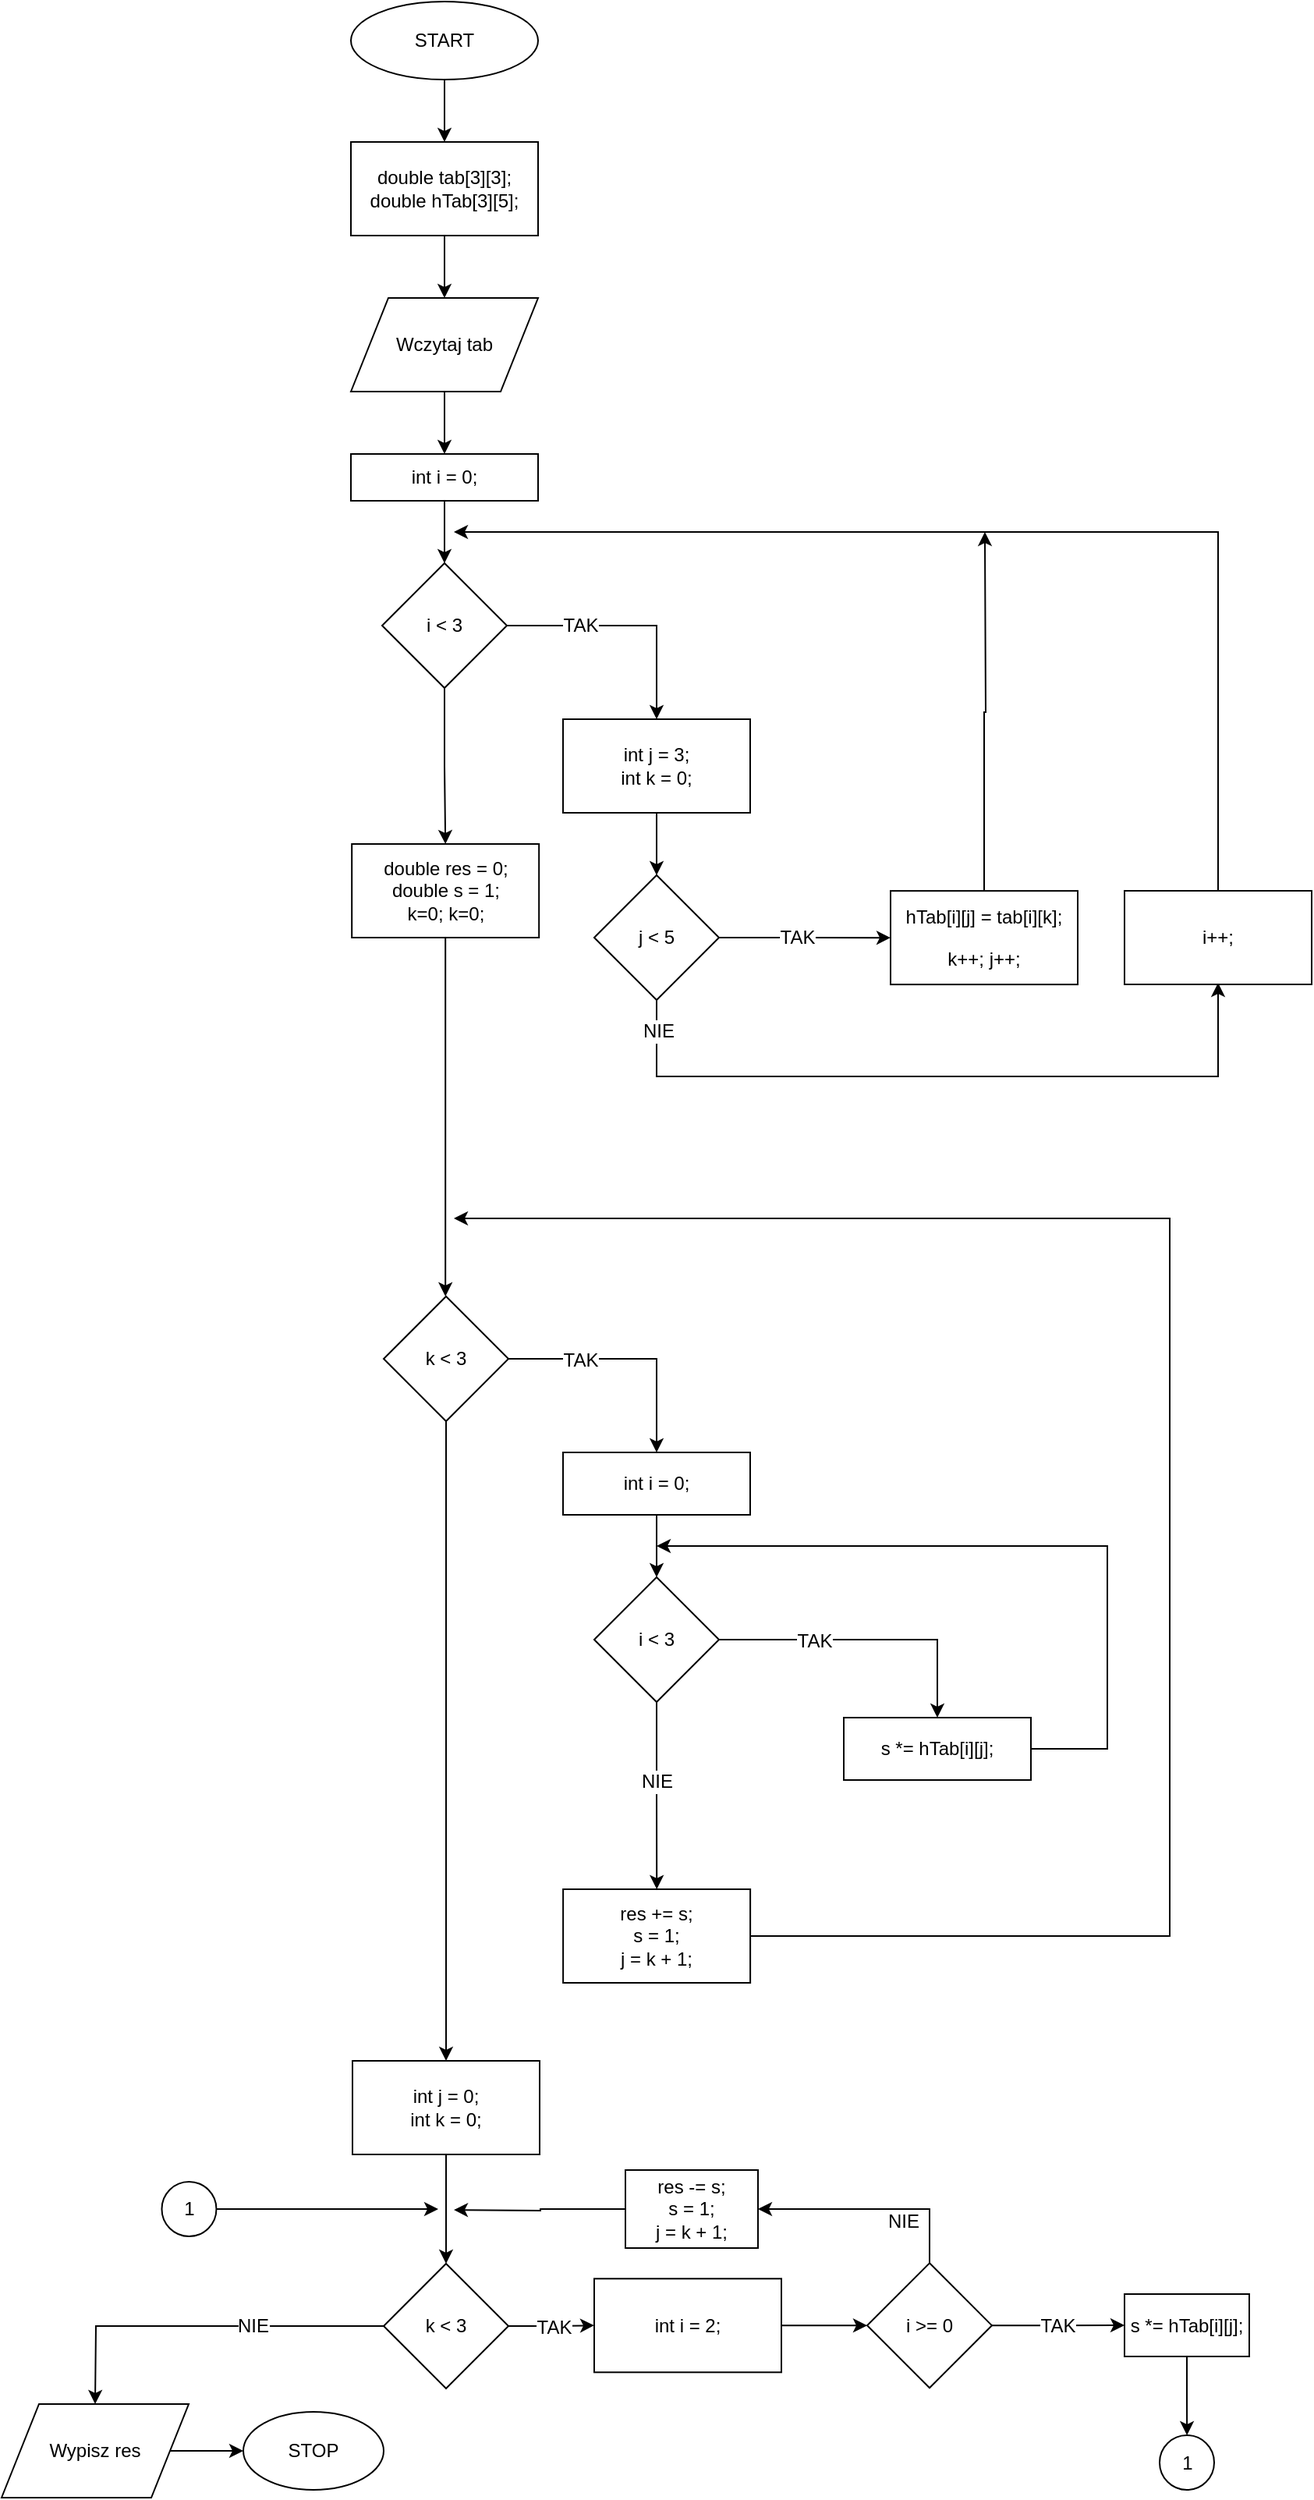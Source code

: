 <mxfile version="10.6.0" type="device"><diagram id="gubGEXN5Bh_q0RjRsFwp" name="Page-1"><mxGraphModel dx="1205" dy="1505" grid="1" gridSize="10" guides="1" tooltips="1" connect="1" arrows="1" fold="1" page="1" pageScale="1" pageWidth="1169" pageHeight="1654" math="0" shadow="0"><root><mxCell id="0"/><mxCell id="1" parent="0"/><mxCell id="xKkxTOM2pHHfxImgXEe_-3" style="edgeStyle=orthogonalEdgeStyle;rounded=0;orthogonalLoop=1;jettySize=auto;html=1;exitX=0.5;exitY=1;exitDx=0;exitDy=0;entryX=0.5;entryY=0;entryDx=0;entryDy=0;" edge="1" parent="1" source="xKkxTOM2pHHfxImgXEe_-1" target="xKkxTOM2pHHfxImgXEe_-2"><mxGeometry relative="1" as="geometry"/></mxCell><mxCell id="xKkxTOM2pHHfxImgXEe_-1" value="START" style="ellipse;whiteSpace=wrap;html=1;" vertex="1" parent="1"><mxGeometry x="524" y="20" width="120" height="50" as="geometry"/></mxCell><mxCell id="xKkxTOM2pHHfxImgXEe_-5" style="edgeStyle=orthogonalEdgeStyle;rounded=0;orthogonalLoop=1;jettySize=auto;html=1;exitX=0.5;exitY=1;exitDx=0;exitDy=0;entryX=0.5;entryY=0;entryDx=0;entryDy=0;" edge="1" parent="1" source="xKkxTOM2pHHfxImgXEe_-2"><mxGeometry relative="1" as="geometry"><mxPoint x="584" y="210" as="targetPoint"/></mxGeometry></mxCell><mxCell id="xKkxTOM2pHHfxImgXEe_-2" value="double tab[3][3];&lt;br&gt;double hTab[3][5];&lt;br&gt;" style="rounded=0;whiteSpace=wrap;html=1;" vertex="1" parent="1"><mxGeometry x="524" y="110" width="120" height="60" as="geometry"/></mxCell><mxCell id="xKkxTOM2pHHfxImgXEe_-8" style="edgeStyle=orthogonalEdgeStyle;rounded=0;orthogonalLoop=1;jettySize=auto;html=1;exitX=0.5;exitY=1;exitDx=0;exitDy=0;entryX=0.5;entryY=0;entryDx=0;entryDy=0;" edge="1" parent="1" source="xKkxTOM2pHHfxImgXEe_-6" target="xKkxTOM2pHHfxImgXEe_-7"><mxGeometry relative="1" as="geometry"/></mxCell><mxCell id="xKkxTOM2pHHfxImgXEe_-6" value="Wczytaj tab" style="shape=parallelogram;perimeter=parallelogramPerimeter;whiteSpace=wrap;html=1;" vertex="1" parent="1"><mxGeometry x="524" y="210" width="120" height="60" as="geometry"/></mxCell><mxCell id="xKkxTOM2pHHfxImgXEe_-10" style="edgeStyle=orthogonalEdgeStyle;rounded=0;orthogonalLoop=1;jettySize=auto;html=1;exitX=0.5;exitY=1;exitDx=0;exitDy=0;entryX=0.5;entryY=0;entryDx=0;entryDy=0;" edge="1" parent="1" source="xKkxTOM2pHHfxImgXEe_-7" target="xKkxTOM2pHHfxImgXEe_-9"><mxGeometry relative="1" as="geometry"/></mxCell><mxCell id="xKkxTOM2pHHfxImgXEe_-7" value="int i = 0;" style="rounded=0;whiteSpace=wrap;html=1;" vertex="1" parent="1"><mxGeometry x="524" y="310" width="120" height="30" as="geometry"/></mxCell><mxCell id="xKkxTOM2pHHfxImgXEe_-12" style="edgeStyle=orthogonalEdgeStyle;rounded=0;orthogonalLoop=1;jettySize=auto;html=1;exitX=1;exitY=0.5;exitDx=0;exitDy=0;" edge="1" parent="1" source="xKkxTOM2pHHfxImgXEe_-9" target="xKkxTOM2pHHfxImgXEe_-11"><mxGeometry relative="1" as="geometry"/></mxCell><mxCell id="xKkxTOM2pHHfxImgXEe_-13" value="TAK" style="text;html=1;resizable=0;points=[];align=center;verticalAlign=middle;labelBackgroundColor=#ffffff;" vertex="1" connectable="0" parent="xKkxTOM2pHHfxImgXEe_-12"><mxGeometry x="-0.52" y="2" relative="1" as="geometry"><mxPoint x="9" y="2" as="offset"/></mxGeometry></mxCell><mxCell id="xKkxTOM2pHHfxImgXEe_-26" style="edgeStyle=orthogonalEdgeStyle;rounded=0;orthogonalLoop=1;jettySize=auto;html=1;exitX=0.5;exitY=1;exitDx=0;exitDy=0;" edge="1" parent="1" source="xKkxTOM2pHHfxImgXEe_-9" target="xKkxTOM2pHHfxImgXEe_-27"><mxGeometry relative="1" as="geometry"><mxPoint x="584.588" y="590" as="targetPoint"/></mxGeometry></mxCell><mxCell id="xKkxTOM2pHHfxImgXEe_-9" value="i &amp;lt; 3" style="rhombus;whiteSpace=wrap;html=1;" vertex="1" parent="1"><mxGeometry x="544" y="380" width="80" height="80" as="geometry"/></mxCell><mxCell id="xKkxTOM2pHHfxImgXEe_-15" style="edgeStyle=orthogonalEdgeStyle;rounded=0;orthogonalLoop=1;jettySize=auto;html=1;exitX=0.5;exitY=1;exitDx=0;exitDy=0;" edge="1" parent="1" source="xKkxTOM2pHHfxImgXEe_-11" target="xKkxTOM2pHHfxImgXEe_-14"><mxGeometry relative="1" as="geometry"/></mxCell><mxCell id="xKkxTOM2pHHfxImgXEe_-11" value="int j = 3;&lt;br&gt;int k = 0;&lt;br&gt;" style="rounded=0;whiteSpace=wrap;html=1;" vertex="1" parent="1"><mxGeometry x="660" y="480" width="120" height="60" as="geometry"/></mxCell><mxCell id="xKkxTOM2pHHfxImgXEe_-16" style="edgeStyle=orthogonalEdgeStyle;rounded=0;orthogonalLoop=1;jettySize=auto;html=1;exitX=0.5;exitY=1;exitDx=0;exitDy=0;" edge="1" parent="1" source="xKkxTOM2pHHfxImgXEe_-14"><mxGeometry relative="1" as="geometry"><mxPoint x="1080" y="649" as="targetPoint"/><Array as="points"><mxPoint x="720" y="709"/><mxPoint x="1080" y="709"/><mxPoint x="1080" y="660"/></Array></mxGeometry></mxCell><mxCell id="xKkxTOM2pHHfxImgXEe_-24" value="NIE" style="text;html=1;resizable=0;points=[];align=center;verticalAlign=middle;labelBackgroundColor=#ffffff;" vertex="1" connectable="0" parent="xKkxTOM2pHHfxImgXEe_-16"><mxGeometry x="-0.789" y="18" relative="1" as="geometry"><mxPoint y="-11.5" as="offset"/></mxGeometry></mxCell><mxCell id="xKkxTOM2pHHfxImgXEe_-18" style="edgeStyle=orthogonalEdgeStyle;rounded=0;orthogonalLoop=1;jettySize=auto;html=1;exitX=1;exitY=0.5;exitDx=0;exitDy=0;" edge="1" parent="1" source="xKkxTOM2pHHfxImgXEe_-14" target="xKkxTOM2pHHfxImgXEe_-19"><mxGeometry relative="1" as="geometry"><mxPoint x="910" y="620.059" as="targetPoint"/></mxGeometry></mxCell><mxCell id="xKkxTOM2pHHfxImgXEe_-25" value="TAK" style="text;html=1;resizable=0;points=[];align=center;verticalAlign=middle;labelBackgroundColor=#ffffff;" vertex="1" connectable="0" parent="xKkxTOM2pHHfxImgXEe_-18"><mxGeometry x="-0.325" y="-2" relative="1" as="geometry"><mxPoint x="12.5" y="-2" as="offset"/></mxGeometry></mxCell><mxCell id="xKkxTOM2pHHfxImgXEe_-14" value="j &amp;lt; 5" style="rhombus;whiteSpace=wrap;html=1;" vertex="1" parent="1"><mxGeometry x="680" y="580" width="80" height="80" as="geometry"/></mxCell><mxCell id="xKkxTOM2pHHfxImgXEe_-20" style="edgeStyle=orthogonalEdgeStyle;rounded=0;orthogonalLoop=1;jettySize=auto;html=1;exitX=0.5;exitY=0;exitDx=0;exitDy=0;" edge="1" parent="1" source="xKkxTOM2pHHfxImgXEe_-19"><mxGeometry relative="1" as="geometry"><mxPoint x="930.471" y="360" as="targetPoint"/></mxGeometry></mxCell><mxCell id="xKkxTOM2pHHfxImgXEe_-19" value="&lt;pre&gt;&lt;font face=&quot;Helvetica&quot;&gt;hTab[i][j] = tab[i][k]&lt;span&gt;;&lt;/span&gt;&lt;/font&gt;&lt;/pre&gt;&lt;pre&gt;&lt;font face=&quot;Helvetica&quot;&gt;&lt;span&gt;k++; j++;&lt;/span&gt;&lt;/font&gt;&lt;/pre&gt;" style="rounded=0;whiteSpace=wrap;html=1;" vertex="1" parent="1"><mxGeometry x="870" y="590.059" width="120" height="60" as="geometry"/></mxCell><mxCell id="xKkxTOM2pHHfxImgXEe_-23" style="edgeStyle=orthogonalEdgeStyle;rounded=0;orthogonalLoop=1;jettySize=auto;html=1;exitX=0.5;exitY=0;exitDx=0;exitDy=0;" edge="1" parent="1" source="xKkxTOM2pHHfxImgXEe_-21"><mxGeometry relative="1" as="geometry"><mxPoint x="590" y="360" as="targetPoint"/><Array as="points"><mxPoint x="1080" y="360"/></Array></mxGeometry></mxCell><mxCell id="xKkxTOM2pHHfxImgXEe_-21" value="i++;" style="rounded=0;whiteSpace=wrap;html=1;" vertex="1" parent="1"><mxGeometry x="1020" y="590" width="120" height="60" as="geometry"/></mxCell><mxCell id="xKkxTOM2pHHfxImgXEe_-28" style="edgeStyle=orthogonalEdgeStyle;rounded=0;orthogonalLoop=1;jettySize=auto;html=1;exitX=0.5;exitY=1;exitDx=0;exitDy=0;" edge="1" parent="1" source="xKkxTOM2pHHfxImgXEe_-27"><mxGeometry relative="1" as="geometry"><mxPoint x="584.588" y="850" as="targetPoint"/></mxGeometry></mxCell><mxCell id="xKkxTOM2pHHfxImgXEe_-27" value="double res = 0;&lt;br&gt;double s = 1;&lt;br&gt;k=0; k=0;&lt;br&gt;" style="rounded=0;whiteSpace=wrap;html=1;" vertex="1" parent="1"><mxGeometry x="524.588" y="560" width="120" height="60" as="geometry"/></mxCell><mxCell id="xKkxTOM2pHHfxImgXEe_-31" style="edgeStyle=orthogonalEdgeStyle;rounded=0;orthogonalLoop=1;jettySize=auto;html=1;exitX=1;exitY=0.5;exitDx=0;exitDy=0;entryX=0.5;entryY=0;entryDx=0;entryDy=0;" edge="1" parent="1" source="xKkxTOM2pHHfxImgXEe_-29" target="xKkxTOM2pHHfxImgXEe_-32"><mxGeometry relative="1" as="geometry"><mxPoint x="720.059" y="980.235" as="targetPoint"/></mxGeometry></mxCell><mxCell id="xKkxTOM2pHHfxImgXEe_-40" value="TAK" style="text;html=1;resizable=0;points=[];align=center;verticalAlign=middle;labelBackgroundColor=#ffffff;" vertex="1" connectable="0" parent="xKkxTOM2pHHfxImgXEe_-31"><mxGeometry x="-0.633" y="-3" relative="1" as="geometry"><mxPoint x="17" y="-2.5" as="offset"/></mxGeometry></mxCell><mxCell id="xKkxTOM2pHHfxImgXEe_-46" style="edgeStyle=orthogonalEdgeStyle;rounded=0;orthogonalLoop=1;jettySize=auto;html=1;exitX=0.5;exitY=1;exitDx=0;exitDy=0;" edge="1" parent="1" source="xKkxTOM2pHHfxImgXEe_-29" target="xKkxTOM2pHHfxImgXEe_-47"><mxGeometry relative="1" as="geometry"><mxPoint x="585" y="1330" as="targetPoint"/></mxGeometry></mxCell><mxCell id="xKkxTOM2pHHfxImgXEe_-29" value="k &amp;lt; 3" style="rhombus;whiteSpace=wrap;html=1;" vertex="1" parent="1"><mxGeometry x="545" y="850" width="80" height="80" as="geometry"/></mxCell><mxCell id="xKkxTOM2pHHfxImgXEe_-34" style="edgeStyle=orthogonalEdgeStyle;rounded=0;orthogonalLoop=1;jettySize=auto;html=1;exitX=0.5;exitY=1;exitDx=0;exitDy=0;entryX=0.5;entryY=0;entryDx=0;entryDy=0;" edge="1" parent="1" source="xKkxTOM2pHHfxImgXEe_-32" target="xKkxTOM2pHHfxImgXEe_-33"><mxGeometry relative="1" as="geometry"/></mxCell><mxCell id="xKkxTOM2pHHfxImgXEe_-32" value="int i = 0;" style="rounded=0;whiteSpace=wrap;html=1;" vertex="1" parent="1"><mxGeometry x="660" y="950" width="120" height="40" as="geometry"/></mxCell><mxCell id="xKkxTOM2pHHfxImgXEe_-37" style="edgeStyle=orthogonalEdgeStyle;rounded=0;orthogonalLoop=1;jettySize=auto;html=1;exitX=1;exitY=0.5;exitDx=0;exitDy=0;entryX=0.5;entryY=0;entryDx=0;entryDy=0;" edge="1" parent="1" source="xKkxTOM2pHHfxImgXEe_-33" target="xKkxTOM2pHHfxImgXEe_-36"><mxGeometry relative="1" as="geometry"/></mxCell><mxCell id="xKkxTOM2pHHfxImgXEe_-39" value="TAK" style="text;html=1;resizable=0;points=[];align=center;verticalAlign=middle;labelBackgroundColor=#ffffff;" vertex="1" connectable="0" parent="xKkxTOM2pHHfxImgXEe_-37"><mxGeometry x="-0.565" y="4" relative="1" as="geometry"><mxPoint x="19" y="4.5" as="offset"/></mxGeometry></mxCell><mxCell id="xKkxTOM2pHHfxImgXEe_-42" style="edgeStyle=orthogonalEdgeStyle;rounded=0;orthogonalLoop=1;jettySize=auto;html=1;exitX=0.5;exitY=1;exitDx=0;exitDy=0;" edge="1" parent="1" source="xKkxTOM2pHHfxImgXEe_-33" target="xKkxTOM2pHHfxImgXEe_-43"><mxGeometry relative="1" as="geometry"><mxPoint x="720.059" y="1260" as="targetPoint"/></mxGeometry></mxCell><mxCell id="xKkxTOM2pHHfxImgXEe_-44" value="NIE" style="text;html=1;resizable=0;points=[];align=center;verticalAlign=middle;labelBackgroundColor=#ffffff;" vertex="1" connectable="0" parent="xKkxTOM2pHHfxImgXEe_-42"><mxGeometry x="-0.308" y="1" relative="1" as="geometry"><mxPoint x="-1" y="9" as="offset"/></mxGeometry></mxCell><mxCell id="xKkxTOM2pHHfxImgXEe_-33" value="i &amp;lt; 3" style="rhombus;whiteSpace=wrap;html=1;" vertex="1" parent="1"><mxGeometry x="680" y="1030" width="80" height="80" as="geometry"/></mxCell><mxCell id="xKkxTOM2pHHfxImgXEe_-38" style="edgeStyle=orthogonalEdgeStyle;rounded=0;orthogonalLoop=1;jettySize=auto;html=1;exitX=1;exitY=0.5;exitDx=0;exitDy=0;" edge="1" parent="1" source="xKkxTOM2pHHfxImgXEe_-36"><mxGeometry relative="1" as="geometry"><mxPoint x="720" y="1010" as="targetPoint"/><Array as="points"><mxPoint x="1009" y="1140"/><mxPoint x="1009" y="1010"/></Array></mxGeometry></mxCell><mxCell id="xKkxTOM2pHHfxImgXEe_-36" value="s *= hTab[i][j];" style="rounded=0;whiteSpace=wrap;html=1;" vertex="1" parent="1"><mxGeometry x="840" y="1120" width="120" height="40" as="geometry"/></mxCell><mxCell id="xKkxTOM2pHHfxImgXEe_-45" style="edgeStyle=orthogonalEdgeStyle;rounded=0;orthogonalLoop=1;jettySize=auto;html=1;exitX=1;exitY=0.5;exitDx=0;exitDy=0;" edge="1" parent="1" source="xKkxTOM2pHHfxImgXEe_-43"><mxGeometry relative="1" as="geometry"><mxPoint x="590" y="800" as="targetPoint"/><Array as="points"><mxPoint x="1049" y="1260"/><mxPoint x="1049" y="800"/></Array></mxGeometry></mxCell><mxCell id="xKkxTOM2pHHfxImgXEe_-43" value="res += s;&lt;br&gt;s = 1;&lt;br&gt;j = k + 1;&lt;br&gt;" style="rounded=0;whiteSpace=wrap;html=1;" vertex="1" parent="1"><mxGeometry x="660.059" y="1230" width="120" height="60" as="geometry"/></mxCell><mxCell id="xKkxTOM2pHHfxImgXEe_-49" style="edgeStyle=orthogonalEdgeStyle;rounded=0;orthogonalLoop=1;jettySize=auto;html=1;exitX=0.5;exitY=1;exitDx=0;exitDy=0;entryX=0.5;entryY=0;entryDx=0;entryDy=0;" edge="1" parent="1" source="xKkxTOM2pHHfxImgXEe_-47" target="xKkxTOM2pHHfxImgXEe_-48"><mxGeometry relative="1" as="geometry"/></mxCell><mxCell id="xKkxTOM2pHHfxImgXEe_-47" value="int j = 0;&lt;br&gt;int k = 0;&lt;br&gt;" style="rounded=0;whiteSpace=wrap;html=1;" vertex="1" parent="1"><mxGeometry x="525" y="1340" width="120" height="60" as="geometry"/></mxCell><mxCell id="xKkxTOM2pHHfxImgXEe_-50" style="edgeStyle=orthogonalEdgeStyle;rounded=0;orthogonalLoop=1;jettySize=auto;html=1;exitX=1;exitY=0.5;exitDx=0;exitDy=0;" edge="1" parent="1" source="xKkxTOM2pHHfxImgXEe_-48" target="xKkxTOM2pHHfxImgXEe_-51"><mxGeometry relative="1" as="geometry"><mxPoint x="740" y="1509.647" as="targetPoint"/></mxGeometry></mxCell><mxCell id="xKkxTOM2pHHfxImgXEe_-58" style="edgeStyle=orthogonalEdgeStyle;rounded=0;orthogonalLoop=1;jettySize=auto;html=1;exitX=0;exitY=0.5;exitDx=0;exitDy=0;" edge="1" parent="1" source="xKkxTOM2pHHfxImgXEe_-48"><mxGeometry relative="1" as="geometry"><mxPoint x="360" y="1560" as="targetPoint"/></mxGeometry></mxCell><mxCell id="xKkxTOM2pHHfxImgXEe_-61" value="TAK" style="text;html=1;resizable=0;points=[];align=center;verticalAlign=middle;labelBackgroundColor=#ffffff;" vertex="1" connectable="0" parent="xKkxTOM2pHHfxImgXEe_-58"><mxGeometry x="0.027" y="-1" relative="1" as="geometry"><mxPoint x="229" y="1.5" as="offset"/></mxGeometry></mxCell><mxCell id="xKkxTOM2pHHfxImgXEe_-62" value="NIE" style="text;html=1;resizable=0;points=[];align=center;verticalAlign=middle;labelBackgroundColor=#ffffff;" vertex="1" connectable="0" parent="xKkxTOM2pHHfxImgXEe_-58"><mxGeometry x="-0.013" y="-3" relative="1" as="geometry"><mxPoint x="31.5" y="3" as="offset"/></mxGeometry></mxCell><mxCell id="xKkxTOM2pHHfxImgXEe_-48" value="k &amp;lt; 3" style="rhombus;whiteSpace=wrap;html=1;" vertex="1" parent="1"><mxGeometry x="545" y="1470" width="80" height="80" as="geometry"/></mxCell><mxCell id="xKkxTOM2pHHfxImgXEe_-52" style="edgeStyle=orthogonalEdgeStyle;rounded=0;orthogonalLoop=1;jettySize=auto;html=1;exitX=1;exitY=0.5;exitDx=0;exitDy=0;" edge="1" parent="1" source="xKkxTOM2pHHfxImgXEe_-51" target="xKkxTOM2pHHfxImgXEe_-53"><mxGeometry relative="1" as="geometry"><mxPoint x="880" y="1509.647" as="targetPoint"/></mxGeometry></mxCell><mxCell id="xKkxTOM2pHHfxImgXEe_-51" value="int i = 2;" style="rounded=0;whiteSpace=wrap;html=1;" vertex="1" parent="1"><mxGeometry x="680" y="1479.647" width="120" height="60" as="geometry"/></mxCell><mxCell id="xKkxTOM2pHHfxImgXEe_-54" style="edgeStyle=orthogonalEdgeStyle;rounded=0;orthogonalLoop=1;jettySize=auto;html=1;exitX=0.5;exitY=0;exitDx=0;exitDy=0;entryX=1;entryY=0.5;entryDx=0;entryDy=0;" edge="1" parent="1" source="xKkxTOM2pHHfxImgXEe_-53" target="xKkxTOM2pHHfxImgXEe_-55"><mxGeometry relative="1" as="geometry"><mxPoint x="750" y="1430" as="targetPoint"/></mxGeometry></mxCell><mxCell id="xKkxTOM2pHHfxImgXEe_-67" value="NIE" style="text;html=1;resizable=0;points=[];align=center;verticalAlign=middle;labelBackgroundColor=#ffffff;" vertex="1" connectable="0" parent="xKkxTOM2pHHfxImgXEe_-54"><mxGeometry x="-0.528" y="17" relative="1" as="geometry"><mxPoint x="-0.5" y="7.5" as="offset"/></mxGeometry></mxCell><mxCell id="xKkxTOM2pHHfxImgXEe_-69" style="edgeStyle=orthogonalEdgeStyle;rounded=0;orthogonalLoop=1;jettySize=auto;html=1;exitX=1;exitY=0.5;exitDx=0;exitDy=0;" edge="1" parent="1" source="xKkxTOM2pHHfxImgXEe_-53" target="xKkxTOM2pHHfxImgXEe_-71"><mxGeometry relative="1" as="geometry"><mxPoint x="1050" y="1510" as="targetPoint"/></mxGeometry></mxCell><mxCell id="xKkxTOM2pHHfxImgXEe_-70" value="TAK" style="text;html=1;resizable=0;points=[];align=center;verticalAlign=middle;labelBackgroundColor=#ffffff;" vertex="1" connectable="0" parent="xKkxTOM2pHHfxImgXEe_-69"><mxGeometry x="-0.752" relative="1" as="geometry"><mxPoint x="31" as="offset"/></mxGeometry></mxCell><mxCell id="xKkxTOM2pHHfxImgXEe_-53" value="i &amp;gt;= 0" style="rhombus;whiteSpace=wrap;html=1;" vertex="1" parent="1"><mxGeometry x="855" y="1469.647" width="80" height="80" as="geometry"/></mxCell><mxCell id="xKkxTOM2pHHfxImgXEe_-57" style="edgeStyle=orthogonalEdgeStyle;rounded=0;orthogonalLoop=1;jettySize=auto;html=1;exitX=0;exitY=0.5;exitDx=0;exitDy=0;" edge="1" parent="1" source="xKkxTOM2pHHfxImgXEe_-55"><mxGeometry relative="1" as="geometry"><mxPoint x="590" y="1435.529" as="targetPoint"/></mxGeometry></mxCell><mxCell id="xKkxTOM2pHHfxImgXEe_-55" value="res -= s;&lt;br&gt;s = 1;&lt;br&gt;j = k + 1;&lt;br&gt;" style="rounded=0;whiteSpace=wrap;html=1;" vertex="1" parent="1"><mxGeometry x="700" y="1410" width="85" height="50" as="geometry"/></mxCell><mxCell id="xKkxTOM2pHHfxImgXEe_-64" style="edgeStyle=orthogonalEdgeStyle;rounded=0;orthogonalLoop=1;jettySize=auto;html=1;exitX=1;exitY=0.5;exitDx=0;exitDy=0;" edge="1" parent="1" source="xKkxTOM2pHHfxImgXEe_-63" target="xKkxTOM2pHHfxImgXEe_-65"><mxGeometry relative="1" as="geometry"><mxPoint x="490" y="1589.647" as="targetPoint"/></mxGeometry></mxCell><mxCell id="xKkxTOM2pHHfxImgXEe_-63" value="Wypisz res" style="shape=parallelogram;perimeter=parallelogramPerimeter;whiteSpace=wrap;html=1;" vertex="1" parent="1"><mxGeometry x="300" y="1560" width="120" height="60" as="geometry"/></mxCell><mxCell id="xKkxTOM2pHHfxImgXEe_-65" value="STOP" style="ellipse;whiteSpace=wrap;html=1;" vertex="1" parent="1"><mxGeometry x="455" y="1565" width="90" height="50" as="geometry"/></mxCell><mxCell id="xKkxTOM2pHHfxImgXEe_-72" style="edgeStyle=orthogonalEdgeStyle;rounded=0;orthogonalLoop=1;jettySize=auto;html=1;exitX=0.5;exitY=1;exitDx=0;exitDy=0;" edge="1" parent="1" source="xKkxTOM2pHHfxImgXEe_-71"><mxGeometry relative="1" as="geometry"><mxPoint x="1060.059" y="1580" as="targetPoint"/></mxGeometry></mxCell><mxCell id="xKkxTOM2pHHfxImgXEe_-71" value="s *= hTab[i][j];" style="rounded=0;whiteSpace=wrap;html=1;" vertex="1" parent="1"><mxGeometry x="1020" y="1489.5" width="80" height="40" as="geometry"/></mxCell><mxCell id="xKkxTOM2pHHfxImgXEe_-73" value="1&lt;br&gt;" style="ellipse;whiteSpace=wrap;html=1;aspect=fixed;" vertex="1" parent="1"><mxGeometry x="1042.5" y="1580" width="35" height="35" as="geometry"/></mxCell><mxCell id="xKkxTOM2pHHfxImgXEe_-76" value="" style="edgeStyle=orthogonalEdgeStyle;rounded=0;orthogonalLoop=1;jettySize=auto;html=1;" edge="1" parent="1" source="xKkxTOM2pHHfxImgXEe_-74"><mxGeometry relative="1" as="geometry"><mxPoint x="580" y="1435" as="targetPoint"/></mxGeometry></mxCell><mxCell id="xKkxTOM2pHHfxImgXEe_-74" value="1&lt;br&gt;" style="ellipse;whiteSpace=wrap;html=1;aspect=fixed;" vertex="1" parent="1"><mxGeometry x="402.735" y="1417.5" width="35" height="35" as="geometry"/></mxCell></root></mxGraphModel></diagram></mxfile>